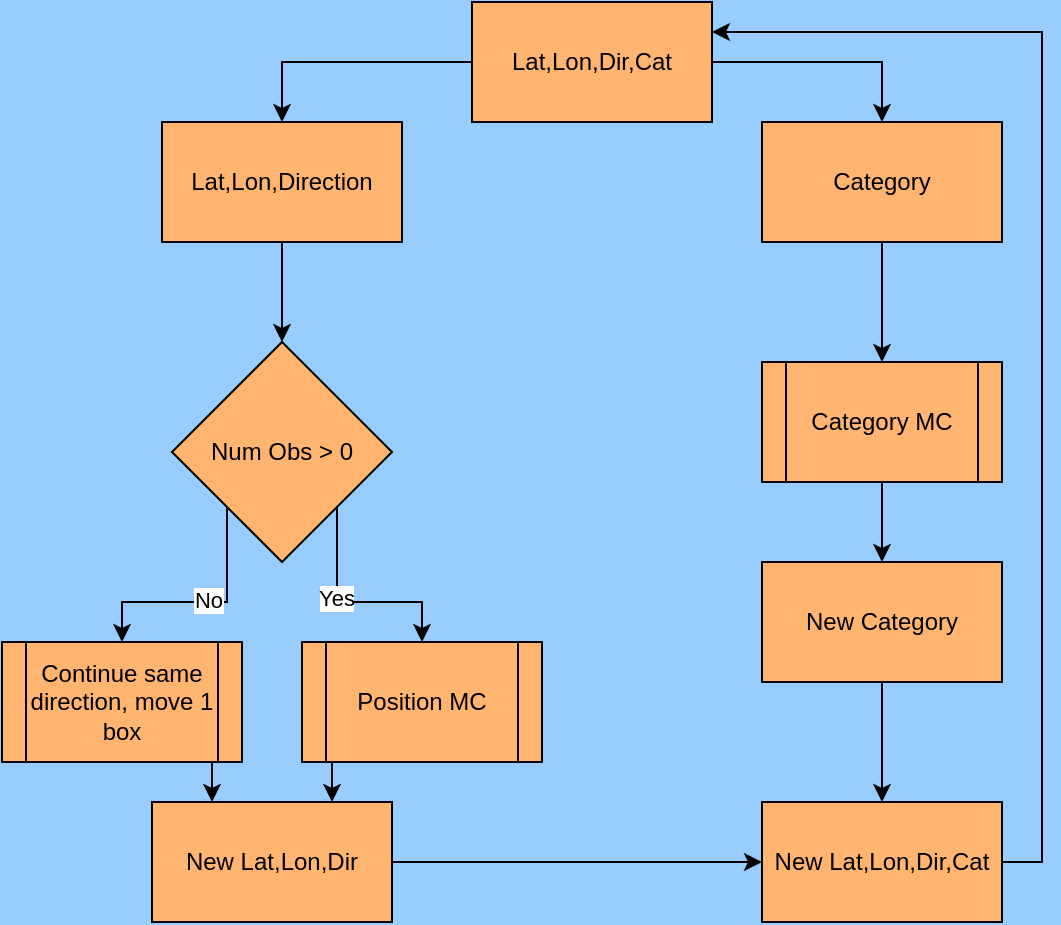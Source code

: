 <mxfile version="24.8.9">
  <diagram name="Page-1" id="UstgFiF1-V0TxrHb4vQl">
    <mxGraphModel dx="786" dy="503" grid="1" gridSize="10" guides="1" tooltips="1" connect="1" arrows="1" fold="1" page="1" pageScale="1" pageWidth="850" pageHeight="1100" background="#99CCFF" math="0" shadow="0">
      <root>
        <mxCell id="0" />
        <mxCell id="1" parent="0" />
        <mxCell id="vZRxwvu0QcczFl4XavCH-10" style="edgeStyle=orthogonalEdgeStyle;rounded=0;orthogonalLoop=1;jettySize=auto;html=1;exitX=0.5;exitY=1;exitDx=0;exitDy=0;entryX=0.5;entryY=0;entryDx=0;entryDy=0;" edge="1" parent="1" source="vZRxwvu0QcczFl4XavCH-1" target="vZRxwvu0QcczFl4XavCH-4">
          <mxGeometry relative="1" as="geometry" />
        </mxCell>
        <mxCell id="vZRxwvu0QcczFl4XavCH-1" value="Lat,Lon,Direction" style="rounded=0;whiteSpace=wrap;html=1;fillColor=#FFB570;" vertex="1" parent="1">
          <mxGeometry x="210" y="70" width="120" height="60" as="geometry" />
        </mxCell>
        <mxCell id="vZRxwvu0QcczFl4XavCH-9" style="edgeStyle=orthogonalEdgeStyle;rounded=0;orthogonalLoop=1;jettySize=auto;html=1;exitX=0.5;exitY=1;exitDx=0;exitDy=0;entryX=0.5;entryY=0;entryDx=0;entryDy=0;" edge="1" parent="1" source="vZRxwvu0QcczFl4XavCH-2" target="vZRxwvu0QcczFl4XavCH-5">
          <mxGeometry relative="1" as="geometry" />
        </mxCell>
        <mxCell id="vZRxwvu0QcczFl4XavCH-2" value="Category" style="rounded=0;whiteSpace=wrap;html=1;fillColor=#FFB570;" vertex="1" parent="1">
          <mxGeometry x="510" y="70" width="120" height="60" as="geometry" />
        </mxCell>
        <mxCell id="vZRxwvu0QcczFl4XavCH-12" style="edgeStyle=orthogonalEdgeStyle;rounded=0;orthogonalLoop=1;jettySize=auto;html=1;exitX=1;exitY=1;exitDx=0;exitDy=0;entryX=0.5;entryY=0;entryDx=0;entryDy=0;" edge="1" parent="1" source="vZRxwvu0QcczFl4XavCH-4" target="vZRxwvu0QcczFl4XavCH-11">
          <mxGeometry relative="1" as="geometry" />
        </mxCell>
        <mxCell id="vZRxwvu0QcczFl4XavCH-13" value="Yes" style="edgeLabel;html=1;align=center;verticalAlign=middle;resizable=0;points=[];" vertex="1" connectable="0" parent="vZRxwvu0QcczFl4XavCH-12">
          <mxGeometry x="-0.173" y="-1" relative="1" as="geometry">
            <mxPoint as="offset" />
          </mxGeometry>
        </mxCell>
        <mxCell id="vZRxwvu0QcczFl4XavCH-15" style="edgeStyle=orthogonalEdgeStyle;rounded=0;orthogonalLoop=1;jettySize=auto;html=1;exitX=0;exitY=1;exitDx=0;exitDy=0;entryX=0.5;entryY=0;entryDx=0;entryDy=0;" edge="1" parent="1" source="vZRxwvu0QcczFl4XavCH-4" target="vZRxwvu0QcczFl4XavCH-14">
          <mxGeometry relative="1" as="geometry" />
        </mxCell>
        <mxCell id="vZRxwvu0QcczFl4XavCH-16" value="No" style="edgeLabel;html=1;align=center;verticalAlign=middle;resizable=0;points=[];" vertex="1" connectable="0" parent="vZRxwvu0QcczFl4XavCH-15">
          <mxGeometry x="-0.044" y="-1" relative="1" as="geometry">
            <mxPoint as="offset" />
          </mxGeometry>
        </mxCell>
        <mxCell id="vZRxwvu0QcczFl4XavCH-4" value="Num Obs &amp;gt; 0" style="rhombus;whiteSpace=wrap;html=1;fillColor=#FFB570;" vertex="1" parent="1">
          <mxGeometry x="215" y="180" width="110" height="110" as="geometry" />
        </mxCell>
        <mxCell id="vZRxwvu0QcczFl4XavCH-21" style="edgeStyle=orthogonalEdgeStyle;rounded=0;orthogonalLoop=1;jettySize=auto;html=1;exitX=0.5;exitY=1;exitDx=0;exitDy=0;entryX=0.5;entryY=0;entryDx=0;entryDy=0;" edge="1" parent="1" source="vZRxwvu0QcczFl4XavCH-5" target="vZRxwvu0QcczFl4XavCH-20">
          <mxGeometry relative="1" as="geometry" />
        </mxCell>
        <mxCell id="vZRxwvu0QcczFl4XavCH-5" value="Category MC" style="shape=process;whiteSpace=wrap;html=1;backgroundOutline=1;fillColor=#FFB570;" vertex="1" parent="1">
          <mxGeometry x="510" y="190" width="120" height="60" as="geometry" />
        </mxCell>
        <mxCell id="vZRxwvu0QcczFl4XavCH-7" style="edgeStyle=orthogonalEdgeStyle;rounded=0;orthogonalLoop=1;jettySize=auto;html=1;exitX=1;exitY=0.5;exitDx=0;exitDy=0;entryX=0.5;entryY=0;entryDx=0;entryDy=0;" edge="1" parent="1" source="vZRxwvu0QcczFl4XavCH-6" target="vZRxwvu0QcczFl4XavCH-2">
          <mxGeometry relative="1" as="geometry" />
        </mxCell>
        <mxCell id="vZRxwvu0QcczFl4XavCH-8" style="edgeStyle=orthogonalEdgeStyle;rounded=0;orthogonalLoop=1;jettySize=auto;html=1;exitX=0;exitY=0.5;exitDx=0;exitDy=0;entryX=0.5;entryY=0;entryDx=0;entryDy=0;fillColor=#ffe6cc;strokeColor=#000000;" edge="1" parent="1" source="vZRxwvu0QcczFl4XavCH-6" target="vZRxwvu0QcczFl4XavCH-1">
          <mxGeometry relative="1" as="geometry" />
        </mxCell>
        <mxCell id="vZRxwvu0QcczFl4XavCH-6" value="Lat,Lon,Dir,Cat" style="rounded=0;whiteSpace=wrap;html=1;fillColor=#FFB570;" vertex="1" parent="1">
          <mxGeometry x="365" y="10" width="120" height="60" as="geometry" />
        </mxCell>
        <mxCell id="vZRxwvu0QcczFl4XavCH-18" style="edgeStyle=orthogonalEdgeStyle;rounded=0;orthogonalLoop=1;jettySize=auto;html=1;exitX=0.25;exitY=1;exitDx=0;exitDy=0;entryX=0.75;entryY=0;entryDx=0;entryDy=0;" edge="1" parent="1" source="vZRxwvu0QcczFl4XavCH-11" target="vZRxwvu0QcczFl4XavCH-17">
          <mxGeometry relative="1" as="geometry" />
        </mxCell>
        <mxCell id="vZRxwvu0QcczFl4XavCH-11" value="Position MC" style="shape=process;whiteSpace=wrap;html=1;backgroundOutline=1;fillColor=#FFB570;" vertex="1" parent="1">
          <mxGeometry x="280" y="330" width="120" height="60" as="geometry" />
        </mxCell>
        <mxCell id="vZRxwvu0QcczFl4XavCH-19" style="edgeStyle=orthogonalEdgeStyle;rounded=0;orthogonalLoop=1;jettySize=auto;html=1;exitX=0.75;exitY=1;exitDx=0;exitDy=0;entryX=0.25;entryY=0;entryDx=0;entryDy=0;" edge="1" parent="1" source="vZRxwvu0QcczFl4XavCH-14" target="vZRxwvu0QcczFl4XavCH-17">
          <mxGeometry relative="1" as="geometry" />
        </mxCell>
        <mxCell id="vZRxwvu0QcczFl4XavCH-14" value="Continue same direction, move 1 box" style="shape=process;whiteSpace=wrap;html=1;backgroundOutline=1;fillColor=#FFB570;" vertex="1" parent="1">
          <mxGeometry x="130" y="330" width="120" height="60" as="geometry" />
        </mxCell>
        <mxCell id="vZRxwvu0QcczFl4XavCH-24" style="edgeStyle=orthogonalEdgeStyle;rounded=0;orthogonalLoop=1;jettySize=auto;html=1;exitX=1;exitY=0.5;exitDx=0;exitDy=0;entryX=0;entryY=0.5;entryDx=0;entryDy=0;" edge="1" parent="1" source="vZRxwvu0QcczFl4XavCH-17" target="vZRxwvu0QcczFl4XavCH-22">
          <mxGeometry relative="1" as="geometry" />
        </mxCell>
        <mxCell id="vZRxwvu0QcczFl4XavCH-17" value="New Lat,Lon,Dir" style="rounded=0;whiteSpace=wrap;html=1;fillColor=#FFB570;" vertex="1" parent="1">
          <mxGeometry x="205" y="410" width="120" height="60" as="geometry" />
        </mxCell>
        <mxCell id="vZRxwvu0QcczFl4XavCH-23" style="edgeStyle=orthogonalEdgeStyle;rounded=0;orthogonalLoop=1;jettySize=auto;html=1;exitX=0.5;exitY=1;exitDx=0;exitDy=0;" edge="1" parent="1" source="vZRxwvu0QcczFl4XavCH-20" target="vZRxwvu0QcczFl4XavCH-22">
          <mxGeometry relative="1" as="geometry" />
        </mxCell>
        <mxCell id="vZRxwvu0QcczFl4XavCH-20" value="New Category" style="rounded=0;whiteSpace=wrap;html=1;strokeColor=#000000;fillColor=#FFB570;" vertex="1" parent="1">
          <mxGeometry x="510" y="290" width="120" height="60" as="geometry" />
        </mxCell>
        <mxCell id="vZRxwvu0QcczFl4XavCH-25" style="edgeStyle=orthogonalEdgeStyle;rounded=0;orthogonalLoop=1;jettySize=auto;html=1;exitX=1;exitY=0.5;exitDx=0;exitDy=0;entryX=1;entryY=0.25;entryDx=0;entryDy=0;" edge="1" parent="1" source="vZRxwvu0QcczFl4XavCH-22" target="vZRxwvu0QcczFl4XavCH-6">
          <mxGeometry relative="1" as="geometry" />
        </mxCell>
        <mxCell id="vZRxwvu0QcczFl4XavCH-22" value="New Lat,Lon,Dir,Cat" style="rounded=0;whiteSpace=wrap;html=1;fillColor=#FFB570;" vertex="1" parent="1">
          <mxGeometry x="510" y="410" width="120" height="60" as="geometry" />
        </mxCell>
      </root>
    </mxGraphModel>
  </diagram>
</mxfile>
